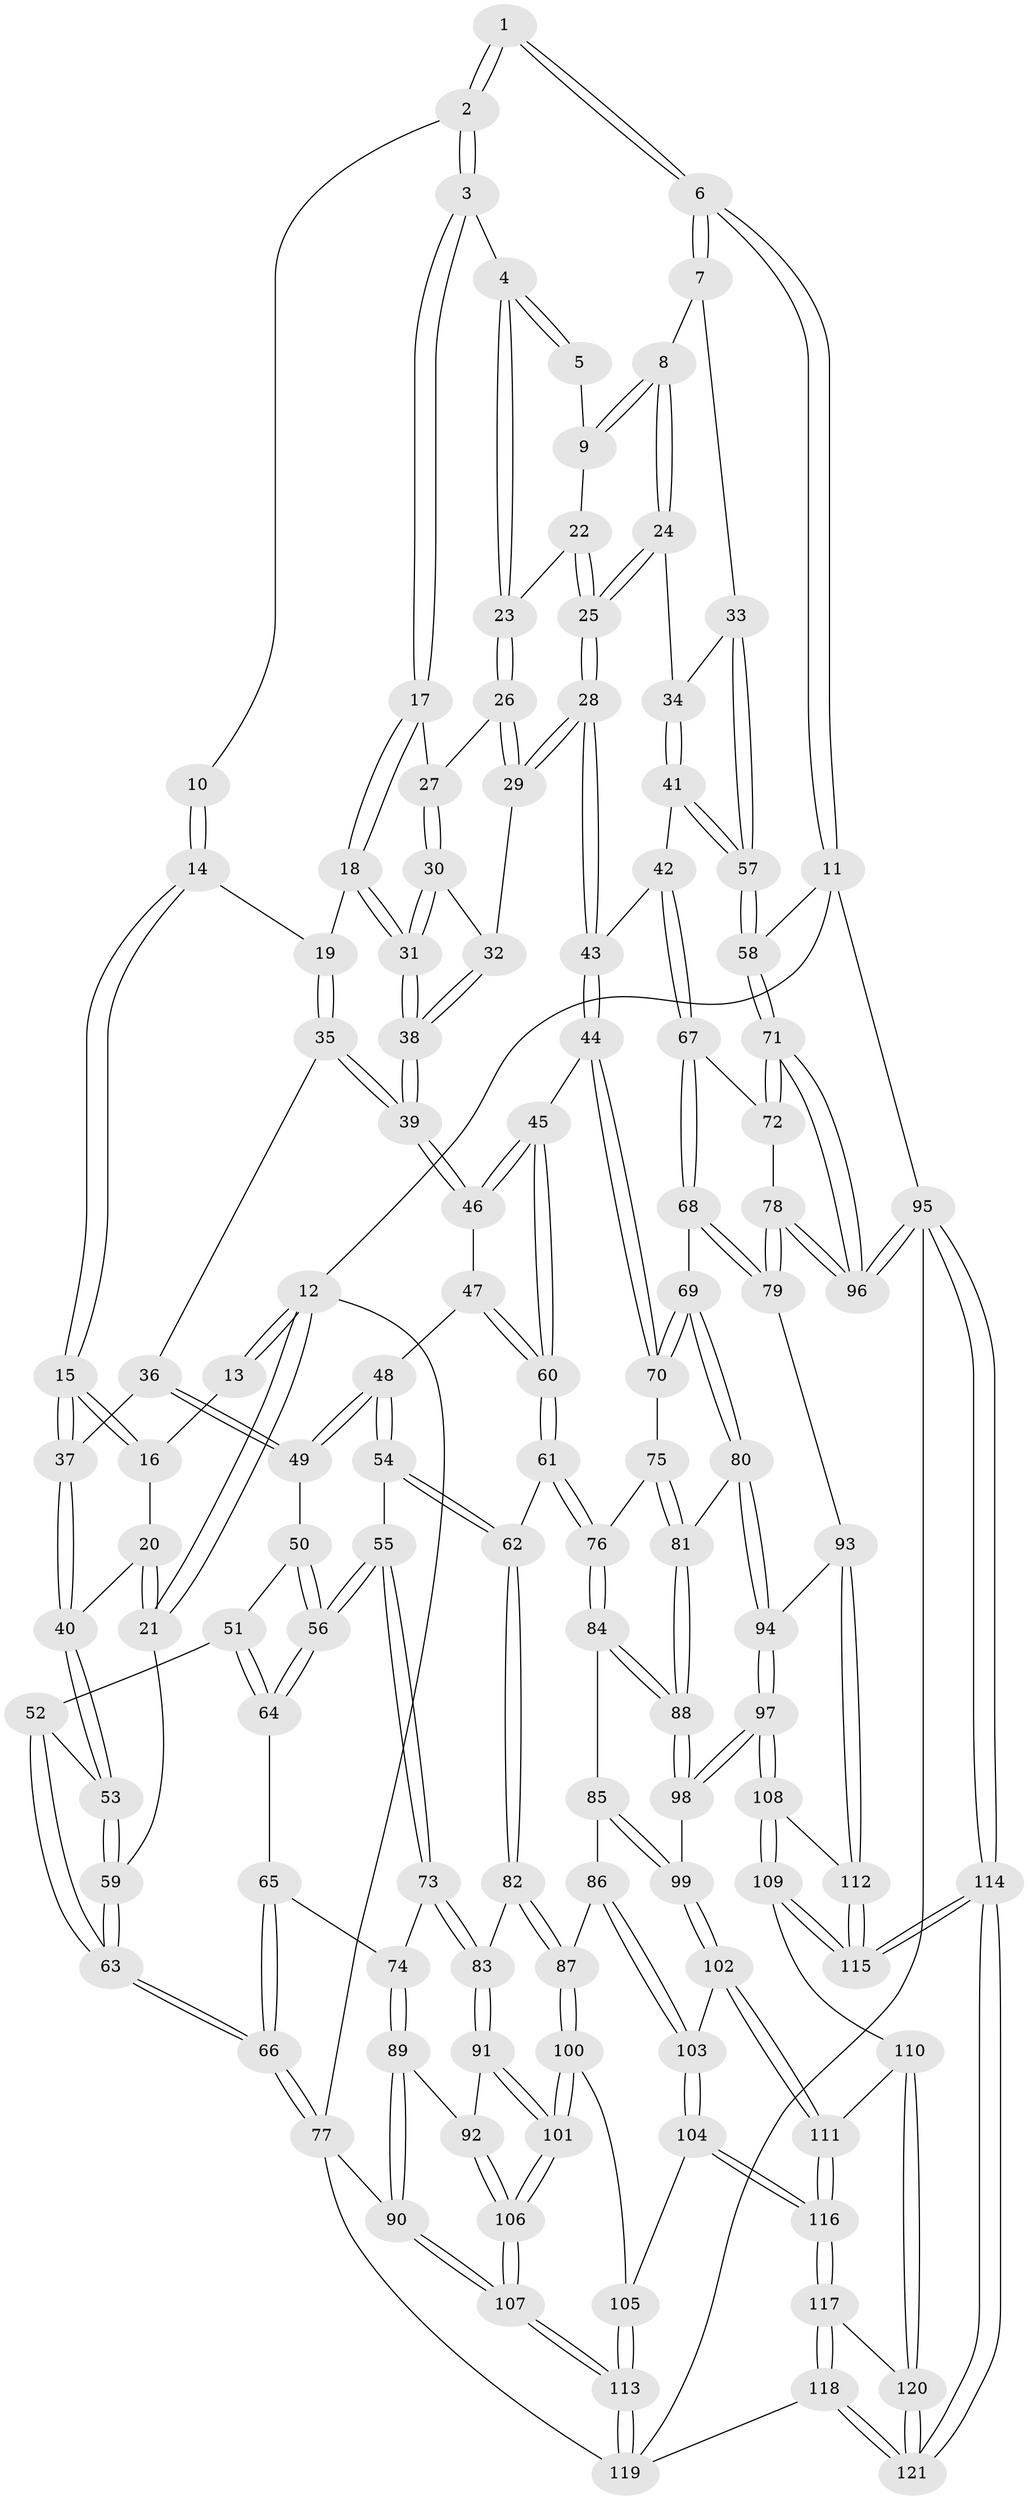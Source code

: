 // Generated by graph-tools (version 1.1) at 2025/03/03/09/25 03:03:19]
// undirected, 121 vertices, 299 edges
graph export_dot {
graph [start="1"]
  node [color=gray90,style=filled];
  1 [pos="+0.8341223665293046+0"];
  2 [pos="+0.43952096571525745+0"];
  3 [pos="+0.4627973712763019+0"];
  4 [pos="+0.6525621241360238+0.08832761275368904"];
  5 [pos="+0.8052549608426599+0"];
  6 [pos="+1+0"];
  7 [pos="+0.907150576301183+0.102098702066772"];
  8 [pos="+0.874161752805786+0.11240499700329719"];
  9 [pos="+0.817559419903364+0.0647939970657037"];
  10 [pos="+0.43804684369317076+0"];
  11 [pos="+1+0"];
  12 [pos="+0+0"];
  13 [pos="+0.09971758992202161+0"];
  14 [pos="+0.25045053614668167+0.10206846186593609"];
  15 [pos="+0.2238910112214777+0.12699508208150304"];
  16 [pos="+0.1258461709313382+0.0327946175417951"];
  17 [pos="+0.4628463483722872+0.07688999051740264"];
  18 [pos="+0.43581686446374174+0.1341910204533472"];
  19 [pos="+0.43326245204485536+0.1367089899685551"];
  20 [pos="+0+0.11451552486189075"];
  21 [pos="+0+0.05932614997407957"];
  22 [pos="+0.7810190938764418+0.09000864583758876"];
  23 [pos="+0.6530379906865932+0.09000239750957434"];
  24 [pos="+0.8721764638956965+0.1719619238990405"];
  25 [pos="+0.7485916051005066+0.20477414755739487"];
  26 [pos="+0.6480997202509311+0.10964002264396826"];
  27 [pos="+0.5546751297721547+0.13873276898244907"];
  28 [pos="+0.719183885933718+0.23568151219716285"];
  29 [pos="+0.6677844153649137+0.18378703286519454"];
  30 [pos="+0.5534589230415847+0.16324824536811472"];
  31 [pos="+0.5319920967088901+0.22102899077014979"];
  32 [pos="+0.6222718761347434+0.20030383365962498"];
  33 [pos="+1+0.22273283829576326"];
  34 [pos="+0.8783908441285434+0.18412202652287107"];
  35 [pos="+0.3943456071226328+0.21918747654161205"];
  36 [pos="+0.36713750114185595+0.24255495265348315"];
  37 [pos="+0.21219131751771214+0.21227827037980113"];
  38 [pos="+0.5394226260320948+0.25783333438447803"];
  39 [pos="+0.5373841429367611+0.26650840920709556"];
  40 [pos="+0.16393900462351346+0.26378097278771145"];
  41 [pos="+0.8696923284444424+0.35173133065866335"];
  42 [pos="+0.869640957623568+0.3517721683251439"];
  43 [pos="+0.7293523923102119+0.32726720952792626"];
  44 [pos="+0.6523195107226643+0.3857856831727636"];
  45 [pos="+0.6140027622941079+0.37329487916020077"];
  46 [pos="+0.546857130002717+0.3164767855023644"];
  47 [pos="+0.42071287319344447+0.3491475309776571"];
  48 [pos="+0.409204413414574+0.34461182820196185"];
  49 [pos="+0.3940578683081009+0.324231293805953"];
  50 [pos="+0.3707602805960245+0.33081618109295413"];
  51 [pos="+0.1667344006786996+0.32898338207702443"];
  52 [pos="+0.1593611823265091+0.29881760520892786"];
  53 [pos="+0.16190870770600602+0.27098679337789255"];
  54 [pos="+0.2776452141372292+0.4926938764475284"];
  55 [pos="+0.25912943055417736+0.48679793687465334"];
  56 [pos="+0.2155879259729271+0.4053920621418076"];
  57 [pos="+1+0.25601016550353206"];
  58 [pos="+1+0.25539948276636243"];
  59 [pos="+0+0.24725703892289755"];
  60 [pos="+0.46047003953879007+0.4730117839290383"];
  61 [pos="+0.4344245383733689+0.5451230891785044"];
  62 [pos="+0.33736102502556303+0.5374360125225641"];
  63 [pos="+0+0.41340281695176684"];
  64 [pos="+0.16872972905152894+0.340274006947932"];
  65 [pos="+0.06262182746730165+0.4487806431997258"];
  66 [pos="+0+0.4998621390066309"];
  67 [pos="+0.8837807810925051+0.4519549067258576"];
  68 [pos="+0.7860488203507252+0.5712136972570475"];
  69 [pos="+0.7856198566551751+0.5711503094895858"];
  70 [pos="+0.658785066888994+0.4574646616235122"];
  71 [pos="+1+0.6033660236567209"];
  72 [pos="+0.9213004614526276+0.47780644476454603"];
  73 [pos="+0.15913753084511476+0.573764747775112"];
  74 [pos="+0.13086451608073235+0.5794799007592617"];
  75 [pos="+0.6054615150124579+0.5295136240541395"];
  76 [pos="+0.4350811394887194+0.5457319579852816"];
  77 [pos="+0+0.7109375574783652"];
  78 [pos="+0.9040073942540087+0.7075415091223786"];
  79 [pos="+0.8934746781380578+0.7042317257763376"];
  80 [pos="+0.7040373607136835+0.6317446096648552"];
  81 [pos="+0.6181207156423865+0.6427299171257398"];
  82 [pos="+0.31146694266284136+0.6430370449498796"];
  83 [pos="+0.23767476412020117+0.7047851382407454"];
  84 [pos="+0.448614766582127+0.5821812902349752"];
  85 [pos="+0.43060562513237+0.6822445532634126"];
  86 [pos="+0.40151241733894455+0.724828686769854"];
  87 [pos="+0.3905115968451382+0.7280146412562117"];
  88 [pos="+0.5888202695079405+0.6821250591140219"];
  89 [pos="+0.013580322232337069+0.6582156472150408"];
  90 [pos="+0+0.7130297518680343"];
  91 [pos="+0.23166878601046298+0.7327628755809137"];
  92 [pos="+0.09631516670190246+0.7002870291593469"];
  93 [pos="+0.8499568298071318+0.7230559250935658"];
  94 [pos="+0.7316750879518169+0.7452295908053819"];
  95 [pos="+1+1"];
  96 [pos="+1+0.8707396974810011"];
  97 [pos="+0.6993085631293722+0.7696803245213996"];
  98 [pos="+0.5877847850931519+0.6945049965357312"];
  99 [pos="+0.5621131119394506+0.7250893824696382"];
  100 [pos="+0.3763459472579848+0.7440178395820264"];
  101 [pos="+0.24334288989718722+0.7807658500694828"];
  102 [pos="+0.5411786042051531+0.772863630223216"];
  103 [pos="+0.44753813289195077+0.7603993654557667"];
  104 [pos="+0.4335828806339591+0.845476285598537"];
  105 [pos="+0.3824229502287531+0.8103750804506579"];
  106 [pos="+0.21073428467477556+0.9094881609209455"];
  107 [pos="+0.20682577290485252+0.934815069062003"];
  108 [pos="+0.6959641170880844+0.8020587007996963"];
  109 [pos="+0.6693531826952512+0.8661768417922747"];
  110 [pos="+0.6326067089142476+0.8734503375963211"];
  111 [pos="+0.55016831249854+0.8578524093180623"];
  112 [pos="+0.7832208928405712+0.8288061420165497"];
  113 [pos="+0.21348224838329294+0.9493850879774527"];
  114 [pos="+1+1"];
  115 [pos="+0.8303419741467541+1"];
  116 [pos="+0.4755824578154983+0.923317571758661"];
  117 [pos="+0.41817389278178274+1"];
  118 [pos="+0.353867381978988+1"];
  119 [pos="+0.2773077112226687+1"];
  120 [pos="+0.6249211650776243+0.9483247652482586"];
  121 [pos="+0.7036546421324638+1"];
  1 -- 2;
  1 -- 2;
  1 -- 6;
  1 -- 6;
  2 -- 3;
  2 -- 3;
  2 -- 10;
  3 -- 4;
  3 -- 17;
  3 -- 17;
  4 -- 5;
  4 -- 5;
  4 -- 23;
  4 -- 23;
  5 -- 9;
  6 -- 7;
  6 -- 7;
  6 -- 11;
  6 -- 11;
  7 -- 8;
  7 -- 33;
  8 -- 9;
  8 -- 9;
  8 -- 24;
  8 -- 24;
  9 -- 22;
  10 -- 14;
  10 -- 14;
  11 -- 12;
  11 -- 58;
  11 -- 95;
  12 -- 13;
  12 -- 13;
  12 -- 21;
  12 -- 21;
  12 -- 77;
  13 -- 16;
  14 -- 15;
  14 -- 15;
  14 -- 19;
  15 -- 16;
  15 -- 16;
  15 -- 37;
  15 -- 37;
  16 -- 20;
  17 -- 18;
  17 -- 18;
  17 -- 27;
  18 -- 19;
  18 -- 31;
  18 -- 31;
  19 -- 35;
  19 -- 35;
  20 -- 21;
  20 -- 21;
  20 -- 40;
  21 -- 59;
  22 -- 23;
  22 -- 25;
  22 -- 25;
  23 -- 26;
  23 -- 26;
  24 -- 25;
  24 -- 25;
  24 -- 34;
  25 -- 28;
  25 -- 28;
  26 -- 27;
  26 -- 29;
  26 -- 29;
  27 -- 30;
  27 -- 30;
  28 -- 29;
  28 -- 29;
  28 -- 43;
  28 -- 43;
  29 -- 32;
  30 -- 31;
  30 -- 31;
  30 -- 32;
  31 -- 38;
  31 -- 38;
  32 -- 38;
  32 -- 38;
  33 -- 34;
  33 -- 57;
  33 -- 57;
  34 -- 41;
  34 -- 41;
  35 -- 36;
  35 -- 39;
  35 -- 39;
  36 -- 37;
  36 -- 49;
  36 -- 49;
  37 -- 40;
  37 -- 40;
  38 -- 39;
  38 -- 39;
  39 -- 46;
  39 -- 46;
  40 -- 53;
  40 -- 53;
  41 -- 42;
  41 -- 57;
  41 -- 57;
  42 -- 43;
  42 -- 67;
  42 -- 67;
  43 -- 44;
  43 -- 44;
  44 -- 45;
  44 -- 70;
  44 -- 70;
  45 -- 46;
  45 -- 46;
  45 -- 60;
  45 -- 60;
  46 -- 47;
  47 -- 48;
  47 -- 60;
  47 -- 60;
  48 -- 49;
  48 -- 49;
  48 -- 54;
  48 -- 54;
  49 -- 50;
  50 -- 51;
  50 -- 56;
  50 -- 56;
  51 -- 52;
  51 -- 64;
  51 -- 64;
  52 -- 53;
  52 -- 63;
  52 -- 63;
  53 -- 59;
  53 -- 59;
  54 -- 55;
  54 -- 62;
  54 -- 62;
  55 -- 56;
  55 -- 56;
  55 -- 73;
  55 -- 73;
  56 -- 64;
  56 -- 64;
  57 -- 58;
  57 -- 58;
  58 -- 71;
  58 -- 71;
  59 -- 63;
  59 -- 63;
  60 -- 61;
  60 -- 61;
  61 -- 62;
  61 -- 76;
  61 -- 76;
  62 -- 82;
  62 -- 82;
  63 -- 66;
  63 -- 66;
  64 -- 65;
  65 -- 66;
  65 -- 66;
  65 -- 74;
  66 -- 77;
  66 -- 77;
  67 -- 68;
  67 -- 68;
  67 -- 72;
  68 -- 69;
  68 -- 79;
  68 -- 79;
  69 -- 70;
  69 -- 70;
  69 -- 80;
  69 -- 80;
  70 -- 75;
  71 -- 72;
  71 -- 72;
  71 -- 96;
  71 -- 96;
  72 -- 78;
  73 -- 74;
  73 -- 83;
  73 -- 83;
  74 -- 89;
  74 -- 89;
  75 -- 76;
  75 -- 81;
  75 -- 81;
  76 -- 84;
  76 -- 84;
  77 -- 90;
  77 -- 119;
  78 -- 79;
  78 -- 79;
  78 -- 96;
  78 -- 96;
  79 -- 93;
  80 -- 81;
  80 -- 94;
  80 -- 94;
  81 -- 88;
  81 -- 88;
  82 -- 83;
  82 -- 87;
  82 -- 87;
  83 -- 91;
  83 -- 91;
  84 -- 85;
  84 -- 88;
  84 -- 88;
  85 -- 86;
  85 -- 99;
  85 -- 99;
  86 -- 87;
  86 -- 103;
  86 -- 103;
  87 -- 100;
  87 -- 100;
  88 -- 98;
  88 -- 98;
  89 -- 90;
  89 -- 90;
  89 -- 92;
  90 -- 107;
  90 -- 107;
  91 -- 92;
  91 -- 101;
  91 -- 101;
  92 -- 106;
  92 -- 106;
  93 -- 94;
  93 -- 112;
  93 -- 112;
  94 -- 97;
  94 -- 97;
  95 -- 96;
  95 -- 96;
  95 -- 114;
  95 -- 114;
  95 -- 119;
  97 -- 98;
  97 -- 98;
  97 -- 108;
  97 -- 108;
  98 -- 99;
  99 -- 102;
  99 -- 102;
  100 -- 101;
  100 -- 101;
  100 -- 105;
  101 -- 106;
  101 -- 106;
  102 -- 103;
  102 -- 111;
  102 -- 111;
  103 -- 104;
  103 -- 104;
  104 -- 105;
  104 -- 116;
  104 -- 116;
  105 -- 113;
  105 -- 113;
  106 -- 107;
  106 -- 107;
  107 -- 113;
  107 -- 113;
  108 -- 109;
  108 -- 109;
  108 -- 112;
  109 -- 110;
  109 -- 115;
  109 -- 115;
  110 -- 111;
  110 -- 120;
  110 -- 120;
  111 -- 116;
  111 -- 116;
  112 -- 115;
  112 -- 115;
  113 -- 119;
  113 -- 119;
  114 -- 115;
  114 -- 115;
  114 -- 121;
  114 -- 121;
  116 -- 117;
  116 -- 117;
  117 -- 118;
  117 -- 118;
  117 -- 120;
  118 -- 119;
  118 -- 121;
  118 -- 121;
  120 -- 121;
  120 -- 121;
}
